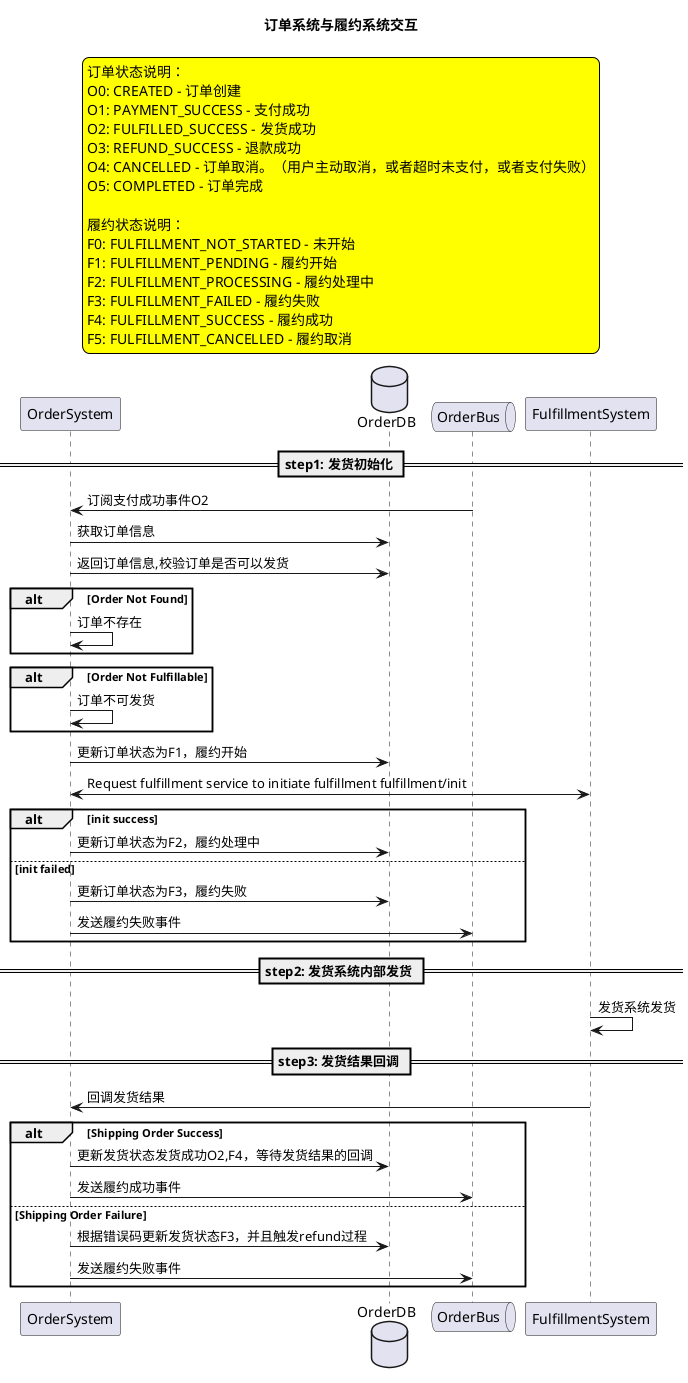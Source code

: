 @startuml


title 订单系统与履约系统交互

skinparam defaultFontName "Arial"
skinparam LegendBackgroundColor yellow
skinparam LegendBorderColor black
skinparam LegendTextColor black

legend top
订单状态说明：
O0: CREATED - 订单创建
O1: PAYMENT_SUCCESS - 支付成功
O2: FULFILLED_SUCCESS - 发货成功
O3: REFUND_SUCCESS - 退款成功
O4: CANCELLED - 订单取消。（用户主动取消，或者超时未支付，或者支付失败）
O5: COMPLETED - 订单完成

履约状态说明：
F0: FULFILLMENT_NOT_STARTED - 未开始
F1: FULFILLMENT_PENDING - 履约开始
F2: FULFILLMENT_PROCESSING - 履约处理中
F3: FULFILLMENT_FAILED - 履约失败
F4: FULFILLMENT_SUCCESS - 履约成功
F5: FULFILLMENT_CANCELLED - 履约取消
end legend

participant OrderSystem as OS
database "OrderDB" as OrderDB
queue "OrderBus" as OrderBus
participant FulfillmentSystem as FS

== step1: 发货初始化 ==
OS <- OrderBus: 订阅支付成功事件O2
OS -> OrderDB: 获取订单信息

OrderDB <- OS: 返回订单信息,校验订单是否可以发货
alt Order Not Found
    OS -> OS: 订单不存在
end

alt Order Not Fulfillable
    OS -> OS: 订单不可发货
end

OS -> OrderDB: 更新订单状态为F1，履约开始
OS <-> FS: Request fulfillment service to initiate fulfillment fulfillment/init
alt init success
    OS -> OrderDB: 更新订单状态为F2，履约处理中
else init failed
    OS -> OrderDB: 更新订单状态为F3，履约失败
    OS -> OrderBus: 发送履约失败事件
end

== step2: 发货系统内部发货 ==
FS -> FS: 发货系统发货


== step3: 发货结果回调 ==
OS <- FS: 回调发货结果
alt Shipping Order Success
    OS -> OrderDB: 更新发货状态发货成功O2,F4，等待发货结果的回调
    OS -> OrderBus: 发送履约成功事件
else Shipping Order Failure
    OS -> OrderDB: 根据错误码更新发货状态F3，并且触发refund过程
    OS -> OrderBus: 发送履约失败事件
end
@enduml